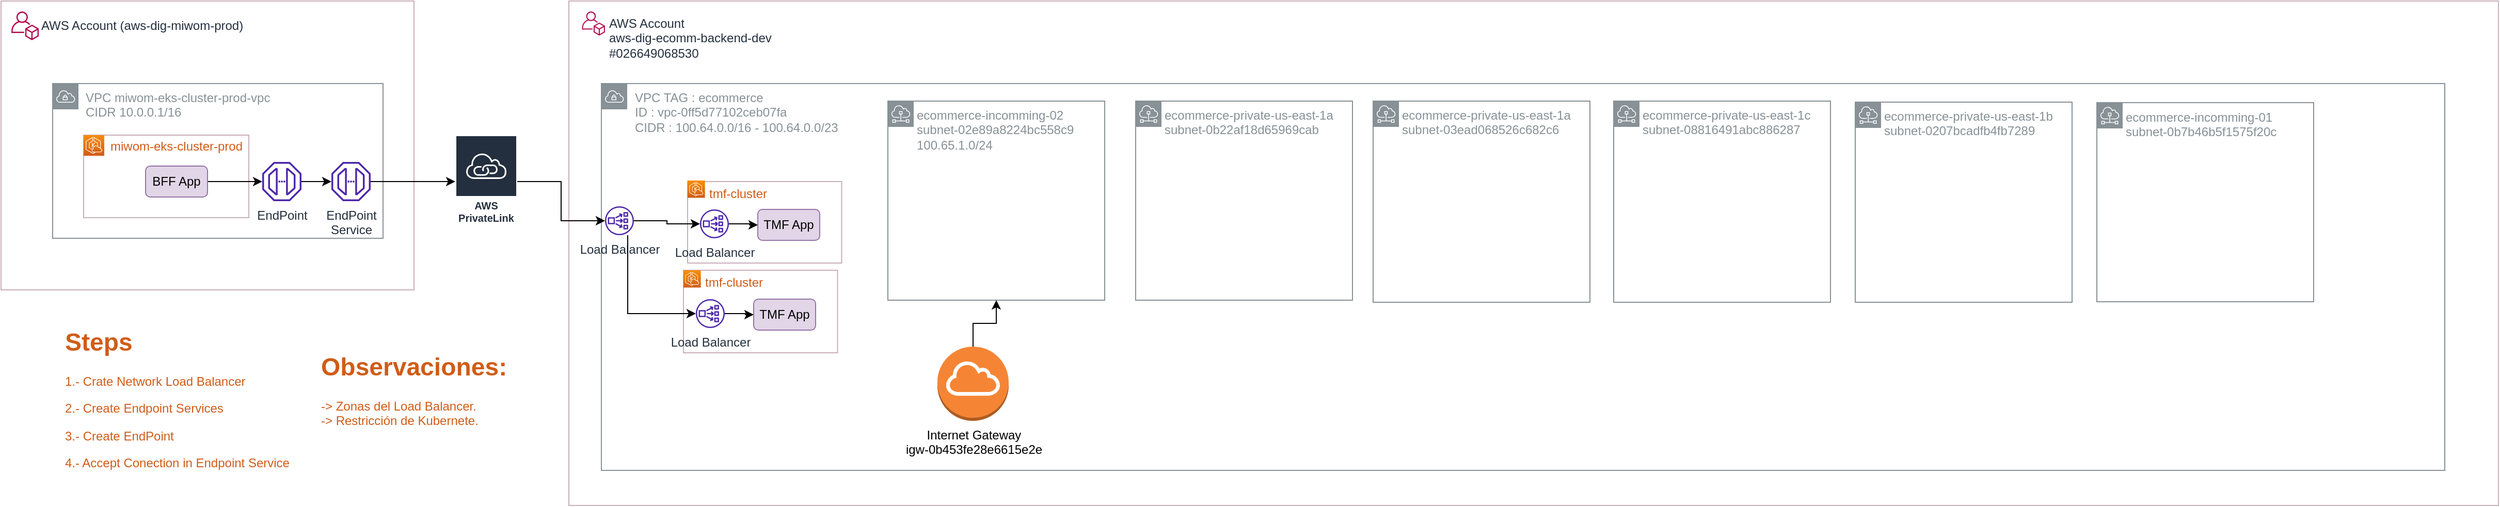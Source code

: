 <mxfile version="19.0.3" type="device"><diagram id="Us6g1n3ecdEzSzaXCxhv" name="Página-1"><mxGraphModel dx="1422" dy="539" grid="0" gridSize="10" guides="1" tooltips="1" connect="1" arrows="1" fold="1" page="0" pageScale="1" pageWidth="827" pageHeight="1169" math="0" shadow="0"><root><mxCell id="0"/><mxCell id="1" parent="0"/><mxCell id="lEa4U84q9UOJ00OEIyoQ-2" value="" style="rounded=0;whiteSpace=wrap;html=1;strokeColor=#C9AEB9;" parent="1" vertex="1"><mxGeometry x="-4" y="98" width="400" height="280" as="geometry"/></mxCell><mxCell id="lEa4U84q9UOJ00OEIyoQ-1" value="AWS Account (aws-dig-miwom-prod)" style="sketch=0;outlineConnect=0;fontColor=#232F3E;gradientColor=none;fillColor=#B0084D;strokeColor=none;dashed=0;verticalLabelPosition=middle;verticalAlign=middle;align=left;html=1;fontSize=12;fontStyle=0;aspect=fixed;pointerEvents=1;shape=mxgraph.aws4.organizations_account;labelPosition=right;" parent="1" vertex="1"><mxGeometry x="6" y="108" width="26.56" height="28" as="geometry"/></mxCell><mxCell id="lEa4U84q9UOJ00OEIyoQ-7" value="VPC&amp;nbsp;miwom-eks-cluster-prod-vpc &lt;br&gt;CIDR 10.0.0.1/16" style="sketch=0;outlineConnect=0;gradientColor=none;html=1;whiteSpace=wrap;fontSize=12;fontStyle=0;shape=mxgraph.aws4.group;grIcon=mxgraph.aws4.group_vpc;strokeColor=#879196;fillColor=none;verticalAlign=top;align=left;spacingLeft=30;fontColor=#879196;dashed=0;" parent="1" vertex="1"><mxGeometry x="46" y="178" width="320" height="150" as="geometry"/></mxCell><mxCell id="lEa4U84q9UOJ00OEIyoQ-11" value="miwom-eks-cluster-prod" style="rounded=0;whiteSpace=wrap;html=1;strokeColor=#C9AEB9;align=left;verticalAlign=top;spacing=-1;spacingLeft=27;fontColor=#D05C17;" parent="1" vertex="1"><mxGeometry x="76" y="228" width="160" height="80" as="geometry"/></mxCell><mxCell id="lEa4U84q9UOJ00OEIyoQ-9" value="" style="sketch=0;points=[[0,0,0],[0.25,0,0],[0.5,0,0],[0.75,0,0],[1,0,0],[0,1,0],[0.25,1,0],[0.5,1,0],[0.75,1,0],[1,1,0],[0,0.25,0],[0,0.5,0],[0,0.75,0],[1,0.25,0],[1,0.5,0],[1,0.75,0]];outlineConnect=0;fontColor=#232F3E;gradientColor=#F78E04;gradientDirection=north;fillColor=#D05C17;strokeColor=#ffffff;dashed=0;verticalLabelPosition=bottom;verticalAlign=top;align=center;html=1;fontSize=12;fontStyle=0;aspect=fixed;shape=mxgraph.aws4.resourceIcon;resIcon=mxgraph.aws4.eks_cloud;" parent="1" vertex="1"><mxGeometry x="76" y="228" width="20" height="20" as="geometry"/></mxCell><mxCell id="lEa4U84q9UOJ00OEIyoQ-29" style="edgeStyle=orthogonalEdgeStyle;rounded=0;orthogonalLoop=1;jettySize=auto;html=1;fontColor=#D05C17;" parent="1" source="lEa4U84q9UOJ00OEIyoQ-18" target="lEa4U84q9UOJ00OEIyoQ-28" edge="1"><mxGeometry relative="1" as="geometry"/></mxCell><mxCell id="lEa4U84q9UOJ00OEIyoQ-18" value="EndPoint" style="sketch=0;outlineConnect=0;fontColor=#232F3E;gradientColor=none;fillColor=#4D27AA;strokeColor=none;dashed=0;verticalLabelPosition=bottom;verticalAlign=top;align=center;html=1;fontSize=12;fontStyle=0;aspect=fixed;pointerEvents=1;shape=mxgraph.aws4.endpoint;" parent="1" vertex="1"><mxGeometry x="249" y="254" width="38" height="38" as="geometry"/></mxCell><mxCell id="lEa4U84q9UOJ00OEIyoQ-19" value="AWS PrivateLink" style="sketch=0;outlineConnect=0;fontColor=#232F3E;gradientColor=none;strokeColor=#ffffff;fillColor=#232F3E;dashed=0;verticalLabelPosition=middle;verticalAlign=bottom;align=center;html=1;whiteSpace=wrap;fontSize=10;fontStyle=1;spacing=3;shape=mxgraph.aws4.productIcon;prIcon=mxgraph.aws4.privatelink;" parent="1" vertex="1"><mxGeometry x="436" y="228" width="60" height="90" as="geometry"/></mxCell><mxCell id="lEa4U84q9UOJ00OEIyoQ-24" style="edgeStyle=orthogonalEdgeStyle;rounded=0;orthogonalLoop=1;jettySize=auto;html=1;" parent="1" source="lEa4U84q9UOJ00OEIyoQ-23" target="lEa4U84q9UOJ00OEIyoQ-18" edge="1"><mxGeometry relative="1" as="geometry"/></mxCell><mxCell id="lEa4U84q9UOJ00OEIyoQ-23" value="BFF App" style="rounded=1;whiteSpace=wrap;html=1;strokeColor=#9673a6;fillColor=#e1d5e7;" parent="1" vertex="1"><mxGeometry x="136" y="258" width="60" height="30" as="geometry"/></mxCell><mxCell id="lEa4U84q9UOJ00OEIyoQ-27" value="&lt;h1&gt;Steps&lt;/h1&gt;&lt;p&gt;1.- Crate Network Load Balancer&lt;/p&gt;&lt;p&gt;2.- Create Endpoint Services&lt;/p&gt;&lt;p&gt;3.- Create EndPoint&lt;/p&gt;&lt;p&gt;4.- Accept Conection in Endpoint Service&amp;nbsp;&lt;/p&gt;" style="text;html=1;strokeColor=none;fillColor=none;spacing=5;spacingTop=-20;whiteSpace=wrap;overflow=hidden;rounded=0;fontColor=#D05C17;" parent="1" vertex="1"><mxGeometry x="53" y="409" width="271" height="151" as="geometry"/></mxCell><mxCell id="lEa4U84q9UOJ00OEIyoQ-30" style="edgeStyle=orthogonalEdgeStyle;rounded=0;orthogonalLoop=1;jettySize=auto;html=1;fontColor=#D05C17;" parent="1" source="lEa4U84q9UOJ00OEIyoQ-28" target="lEa4U84q9UOJ00OEIyoQ-19" edge="1"><mxGeometry relative="1" as="geometry"/></mxCell><mxCell id="lEa4U84q9UOJ00OEIyoQ-28" value="EndPoint&lt;br&gt;Service" style="sketch=0;outlineConnect=0;fontColor=#232F3E;gradientColor=none;fillColor=#4D27AA;strokeColor=none;dashed=0;verticalLabelPosition=bottom;verticalAlign=top;align=center;html=1;fontSize=12;fontStyle=0;aspect=fixed;pointerEvents=1;shape=mxgraph.aws4.endpoint;" parent="1" vertex="1"><mxGeometry x="316" y="254" width="38" height="38" as="geometry"/></mxCell><mxCell id="lEa4U84q9UOJ00OEIyoQ-5" value="" style="rounded=0;whiteSpace=wrap;html=1;strokeColor=#C9AEB9;container=0;" parent="1" vertex="1"><mxGeometry x="546" y="98" width="1869" height="489" as="geometry"/></mxCell><mxCell id="lEa4U84q9UOJ00OEIyoQ-6" value="AWS Account&lt;br&gt;aws-dig-ecomm-backend-dev&lt;br&gt;#026649068530" style="sketch=0;outlineConnect=0;fontColor=#232F3E;gradientColor=none;fillColor=#B0084D;strokeColor=none;dashed=0;verticalLabelPosition=middle;verticalAlign=top;align=left;html=1;fontSize=12;fontStyle=0;aspect=fixed;pointerEvents=1;shape=mxgraph.aws4.organizations_account;labelPosition=right;container=0;spacing=0;spacingLeft=4;" parent="1" vertex="1"><mxGeometry x="558.69" y="108" width="22.31" height="23.52" as="geometry"/></mxCell><mxCell id="lEa4U84q9UOJ00OEIyoQ-8" value="VPC TAG : ecommerce&lt;br&gt;ID :&amp;nbsp;vpc-0ff5d77102ceb07fa&lt;br&gt;CIDR : 100.64.0.0/16 -&amp;nbsp;100.64.0.0/23" style="sketch=0;outlineConnect=0;gradientColor=none;html=1;whiteSpace=wrap;fontSize=12;fontStyle=0;shape=mxgraph.aws4.group;grIcon=mxgraph.aws4.group_vpc;strokeColor=#879196;fillColor=none;verticalAlign=top;align=left;spacingLeft=30;fontColor=#879196;dashed=0;container=0;" parent="1" vertex="1"><mxGeometry x="577.5" y="178" width="1785.5" height="375" as="geometry"/></mxCell><mxCell id="lEa4U84q9UOJ00OEIyoQ-14" value="tmf-cluster" style="rounded=0;whiteSpace=wrap;html=1;strokeColor=#C9AEB9;align=left;verticalAlign=top;spacingLeft=21;spacing=0;fontColor=#D05C17;fontStyle=0;container=0;" parent="1" vertex="1"><mxGeometry x="661" y="273" width="149.25" height="79" as="geometry"/></mxCell><mxCell id="lEa4U84q9UOJ00OEIyoQ-15" value="" style="sketch=0;points=[[0,0,0],[0.25,0,0],[0.5,0,0],[0.75,0,0],[1,0,0],[0,1,0],[0.25,1,0],[0.5,1,0],[0.75,1,0],[1,1,0],[0,0.25,0],[0,0.5,0],[0,0.75,0],[1,0.25,0],[1,0.5,0],[1,0.75,0]];outlineConnect=0;fontColor=#232F3E;gradientColor=#F78E04;gradientDirection=north;fillColor=#D05C17;strokeColor=#ffffff;dashed=0;verticalLabelPosition=bottom;verticalAlign=top;align=center;html=1;fontSize=12;fontStyle=0;aspect=fixed;shape=mxgraph.aws4.resourceIcon;resIcon=mxgraph.aws4.eks_cloud;container=0;" parent="1" vertex="1"><mxGeometry x="661" y="272" width="16.8" height="16.8" as="geometry"/></mxCell><mxCell id="lEa4U84q9UOJ00OEIyoQ-26" style="edgeStyle=orthogonalEdgeStyle;rounded=0;orthogonalLoop=1;jettySize=auto;html=1;" parent="1" source="lEa4U84q9UOJ00OEIyoQ-16" target="lEa4U84q9UOJ00OEIyoQ-32" edge="1"><mxGeometry relative="1" as="geometry"/></mxCell><mxCell id="lEa4U84q9UOJ00OEIyoQ-16" value="Load Balancer" style="sketch=0;outlineConnect=0;fontColor=#232F3E;gradientColor=none;fillColor=#4D27AA;strokeColor=none;dashed=0;verticalLabelPosition=bottom;verticalAlign=top;align=center;html=1;fontSize=12;fontStyle=0;aspect=fixed;pointerEvents=1;shape=mxgraph.aws4.network_load_balancer;container=0;" parent="1" vertex="1"><mxGeometry x="581" y="297" width="28" height="28" as="geometry"/></mxCell><mxCell id="lEa4U84q9UOJ00OEIyoQ-25" value="TMF App" style="rounded=1;whiteSpace=wrap;html=1;strokeColor=#9673a6;container=0;fillColor=#e1d5e7;" parent="1" vertex="1"><mxGeometry x="729" y="300" width="60" height="30" as="geometry"/></mxCell><mxCell id="lEa4U84q9UOJ00OEIyoQ-20" style="edgeStyle=orthogonalEdgeStyle;rounded=0;orthogonalLoop=1;jettySize=auto;html=1;" parent="1" source="lEa4U84q9UOJ00OEIyoQ-19" target="lEa4U84q9UOJ00OEIyoQ-16" edge="1"><mxGeometry relative="1" as="geometry"/></mxCell><mxCell id="lEa4U84q9UOJ00OEIyoQ-31" value="&lt;h1&gt;Observaciones:&lt;/h1&gt;&lt;div&gt;-&amp;gt; Zonas del Load Balancer.&lt;/div&gt;&lt;div&gt;-&amp;gt; Restricción de Kubernete.&lt;/div&gt;" style="text;html=1;strokeColor=none;fillColor=none;spacing=5;spacingTop=-20;whiteSpace=wrap;overflow=hidden;rounded=0;fontColor=#D05C17;" parent="1" vertex="1"><mxGeometry x="301" y="433" width="271" height="151" as="geometry"/></mxCell><mxCell id="lEa4U84q9UOJ00OEIyoQ-33" style="edgeStyle=orthogonalEdgeStyle;rounded=0;orthogonalLoop=1;jettySize=auto;html=1;fontColor=#D05C17;" parent="1" source="lEa4U84q9UOJ00OEIyoQ-32" target="lEa4U84q9UOJ00OEIyoQ-25" edge="1"><mxGeometry relative="1" as="geometry"/></mxCell><mxCell id="lEa4U84q9UOJ00OEIyoQ-32" value="Load Balancer" style="sketch=0;outlineConnect=0;fontColor=#232F3E;gradientColor=none;fillColor=#4D27AA;strokeColor=none;dashed=0;verticalLabelPosition=bottom;verticalAlign=top;align=center;html=1;fontSize=12;fontStyle=0;aspect=fixed;pointerEvents=1;shape=mxgraph.aws4.network_load_balancer;container=0;" parent="1" vertex="1"><mxGeometry x="673" y="300" width="28" height="28" as="geometry"/></mxCell><mxCell id="lEa4U84q9UOJ00OEIyoQ-34" value="tmf-cluster" style="rounded=0;whiteSpace=wrap;html=1;strokeColor=#C9AEB9;align=left;verticalAlign=top;spacingLeft=21;spacing=0;fontColor=#D05C17;fontStyle=0;container=0;" parent="1" vertex="1"><mxGeometry x="657" y="359" width="149.25" height="80" as="geometry"/></mxCell><mxCell id="lEa4U84q9UOJ00OEIyoQ-35" value="" style="sketch=0;points=[[0,0,0],[0.25,0,0],[0.5,0,0],[0.75,0,0],[1,0,0],[0,1,0],[0.25,1,0],[0.5,1,0],[0.75,1,0],[1,1,0],[0,0.25,0],[0,0.5,0],[0,0.75,0],[1,0.25,0],[1,0.5,0],[1,0.75,0]];outlineConnect=0;fontColor=#232F3E;gradientColor=#F78E04;gradientDirection=north;fillColor=#D05C17;strokeColor=#ffffff;dashed=0;verticalLabelPosition=bottom;verticalAlign=top;align=center;html=1;fontSize=12;fontStyle=0;aspect=fixed;shape=mxgraph.aws4.resourceIcon;resIcon=mxgraph.aws4.eks_cloud;container=0;" parent="1" vertex="1"><mxGeometry x="657" y="359" width="16.8" height="16.8" as="geometry"/></mxCell><mxCell id="lEa4U84q9UOJ00OEIyoQ-36" value="TMF App" style="rounded=1;whiteSpace=wrap;html=1;strokeColor=#9673a6;container=0;fillColor=#e1d5e7;" parent="1" vertex="1"><mxGeometry x="725" y="387" width="60" height="30" as="geometry"/></mxCell><mxCell id="lEa4U84q9UOJ00OEIyoQ-37" style="edgeStyle=orthogonalEdgeStyle;rounded=0;orthogonalLoop=1;jettySize=auto;html=1;fontColor=#D05C17;" parent="1" source="lEa4U84q9UOJ00OEIyoQ-38" target="lEa4U84q9UOJ00OEIyoQ-36" edge="1"><mxGeometry relative="1" as="geometry"/></mxCell><mxCell id="lEa4U84q9UOJ00OEIyoQ-38" value="Load Balancer" style="sketch=0;outlineConnect=0;fontColor=#232F3E;gradientColor=none;fillColor=#4D27AA;strokeColor=none;dashed=0;verticalLabelPosition=bottom;verticalAlign=top;align=center;html=1;fontSize=12;fontStyle=0;aspect=fixed;pointerEvents=1;shape=mxgraph.aws4.network_load_balancer;container=0;" parent="1" vertex="1"><mxGeometry x="669" y="387" width="28" height="28" as="geometry"/></mxCell><mxCell id="lEa4U84q9UOJ00OEIyoQ-41" style="edgeStyle=orthogonalEdgeStyle;rounded=0;orthogonalLoop=1;jettySize=auto;html=1;fontColor=#D05C17;" parent="1" source="lEa4U84q9UOJ00OEIyoQ-16" target="lEa4U84q9UOJ00OEIyoQ-38" edge="1"><mxGeometry relative="1" as="geometry"><Array as="points"><mxPoint x="603" y="401"/></Array></mxGeometry></mxCell><mxCell id="z-6blDSLlm54kWh5xk3o-1" value="ecommerce-incomming-02&lt;br&gt;subnet-02e89a8224bc558c9&lt;br&gt;100.65.1.0/24" style="sketch=0;outlineConnect=0;gradientColor=none;html=1;whiteSpace=wrap;fontSize=12;fontStyle=0;shape=mxgraph.aws4.group;grIcon=mxgraph.aws4.group_subnet;strokeColor=#879196;fillColor=none;verticalAlign=top;align=left;spacingLeft=26;fontColor=#879196;dashed=0;" parent="1" vertex="1"><mxGeometry x="855" y="195" width="210" height="193" as="geometry"/></mxCell><mxCell id="z-6blDSLlm54kWh5xk3o-2" value="ecommerce-private-us-east-1a&lt;br&gt;subnet-0b22af18d65969cab" style="sketch=0;outlineConnect=0;gradientColor=none;html=1;whiteSpace=wrap;fontSize=12;fontStyle=0;shape=mxgraph.aws4.group;grIcon=mxgraph.aws4.group_subnet;strokeColor=#879196;fillColor=none;verticalAlign=top;align=left;spacingLeft=26;fontColor=#879196;dashed=0;" parent="1" vertex="1"><mxGeometry x="1095" y="195" width="210" height="193" as="geometry"/></mxCell><mxCell id="z-6blDSLlm54kWh5xk3o-3" value="ecommerce-private-us-east-1a&lt;br&gt;subnet-03ead068526c682c6" style="sketch=0;outlineConnect=0;gradientColor=none;html=1;whiteSpace=wrap;fontSize=12;fontStyle=0;shape=mxgraph.aws4.group;grIcon=mxgraph.aws4.group_subnet;strokeColor=#879196;fillColor=none;verticalAlign=top;align=left;spacingLeft=26;fontColor=#879196;dashed=0;" parent="1" vertex="1"><mxGeometry x="1325" y="195" width="210" height="195" as="geometry"/></mxCell><mxCell id="z-6blDSLlm54kWh5xk3o-4" value="ecommerce-private-us-east-1c&lt;br&gt;subnet-08816491abc886287" style="sketch=0;outlineConnect=0;gradientColor=none;html=1;whiteSpace=wrap;fontSize=12;fontStyle=0;shape=mxgraph.aws4.group;grIcon=mxgraph.aws4.group_subnet;strokeColor=#879196;fillColor=none;verticalAlign=top;align=left;spacingLeft=26;fontColor=#879196;dashed=0;" parent="1" vertex="1"><mxGeometry x="1558" y="195" width="210" height="195" as="geometry"/></mxCell><mxCell id="z-6blDSLlm54kWh5xk3o-5" value="ecommerce-private-us-east-1b&lt;br&gt;subnet-0207bcadfb4fb7289" style="sketch=0;outlineConnect=0;gradientColor=none;html=1;whiteSpace=wrap;fontSize=12;fontStyle=0;shape=mxgraph.aws4.group;grIcon=mxgraph.aws4.group_subnet;strokeColor=#879196;fillColor=none;verticalAlign=top;align=left;spacingLeft=26;fontColor=#879196;dashed=0;" parent="1" vertex="1"><mxGeometry x="1792" y="196" width="210" height="194" as="geometry"/></mxCell><mxCell id="z-6blDSLlm54kWh5xk3o-6" value="ecommerce-incomming-01&lt;br&gt;subnet-0b7b46b5f1575f20c" style="sketch=0;outlineConnect=0;gradientColor=none;html=1;whiteSpace=wrap;fontSize=12;fontStyle=0;shape=mxgraph.aws4.group;grIcon=mxgraph.aws4.group_subnet;strokeColor=#879196;fillColor=none;verticalAlign=top;align=left;spacingLeft=26;fontColor=#879196;dashed=0;" parent="1" vertex="1"><mxGeometry x="2026" y="196.5" width="210" height="193" as="geometry"/></mxCell><mxCell id="z-6blDSLlm54kWh5xk3o-8" style="edgeStyle=orthogonalEdgeStyle;rounded=0;orthogonalLoop=1;jettySize=auto;html=1;" parent="1" source="z-6blDSLlm54kWh5xk3o-7" target="z-6blDSLlm54kWh5xk3o-1" edge="1"><mxGeometry relative="1" as="geometry"/></mxCell><mxCell id="z-6blDSLlm54kWh5xk3o-7" value="Internet Gateway&lt;br&gt;igw-0b453fe28e6615e2e" style="outlineConnect=0;dashed=0;verticalLabelPosition=bottom;verticalAlign=top;align=center;html=1;shape=mxgraph.aws3.internet_gateway;fillColor=#F58534;gradientColor=none;" parent="1" vertex="1"><mxGeometry x="903" y="433" width="69" height="72" as="geometry"/></mxCell></root></mxGraphModel></diagram></mxfile>